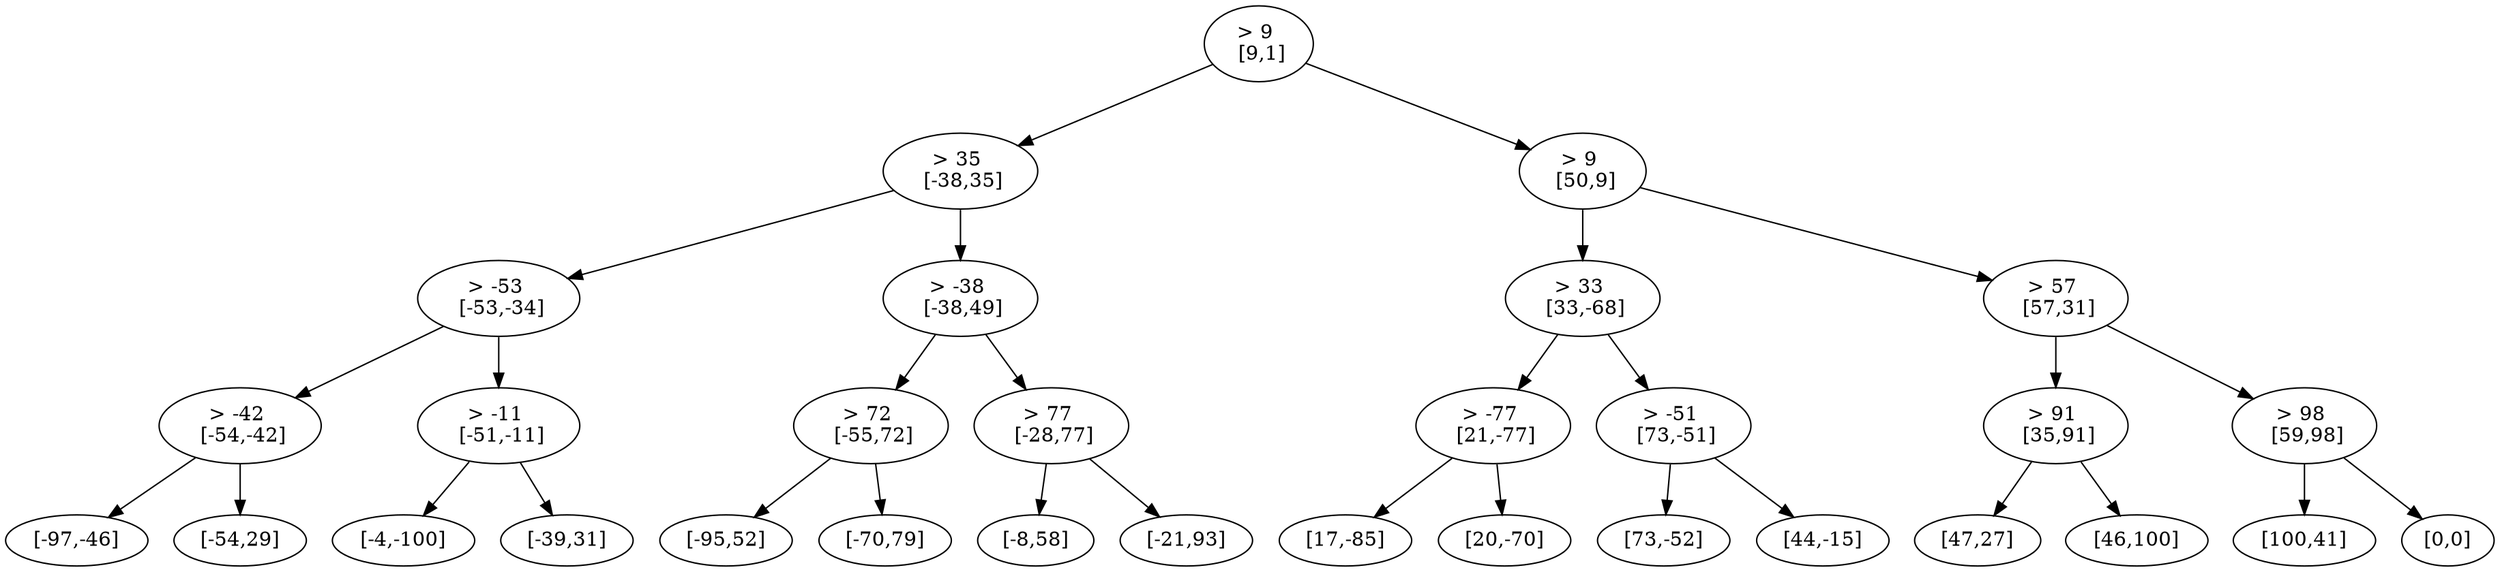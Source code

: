 // The Round Table
digraph {
	1 [label="> 9 
 [9,1]"]
	2 [label="> 35 
 [-38,35]"]
	3 [label="> 9 
 [50,9]"]
	4 [label="> -53 
 [-53,-34]"]
	5 [label="> -38 
 [-38,49]"]
	6 [label="> 33 
 [33,-68]"]
	7 [label="> 57 
 [57,31]"]
	8 [label="> -42 
 [-54,-42]"]
	9 [label="> -11 
 [-51,-11]"]
	10 [label="> 72 
 [-55,72]"]
	11 [label="> 77 
 [-28,77]"]
	12 [label="> -77 
 [21,-77]"]
	13 [label="> -51 
 [73,-51]"]
	14 [label="> 91 
 [35,91]"]
	15 [label="> 98 
 [59,98]"]
	16 [label="[-97,-46]"]
	17 [label="[-54,29]"]
	18 [label="[-4,-100]"]
	19 [label="[-39,31]"]
	20 [label="[-95,52]"]
	21 [label="[-70,79]"]
	22 [label="[-8,58]"]
	23 [label="[-21,93]"]
	24 [label="[17,-85]"]
	25 [label="[20,-70]"]
	26 [label="[73,-52]"]
	27 [label="[44,-15]"]
	28 [label="[47,27]"]
	29 [label="[46,100]"]
	30 [label="[100,41]"]
	31 [label="[0,0]"]
	1 -> 2
	1 -> 3
	2 -> 4
	2 -> 5
	3 -> 6
	3 -> 7
	4 -> 8
	4 -> 9
	5 -> 10
	5 -> 11
	6 -> 12
	6 -> 13
	7 -> 14
	7 -> 15
	8 -> 16
	8 -> 17
	9 -> 18
	9 -> 19
	10 -> 20
	10 -> 21
	11 -> 22
	11 -> 23
	12 -> 24
	12 -> 25
	13 -> 26
	13 -> 27
	14 -> 28
	14 -> 29
	15 -> 30
	15 -> 31
}
